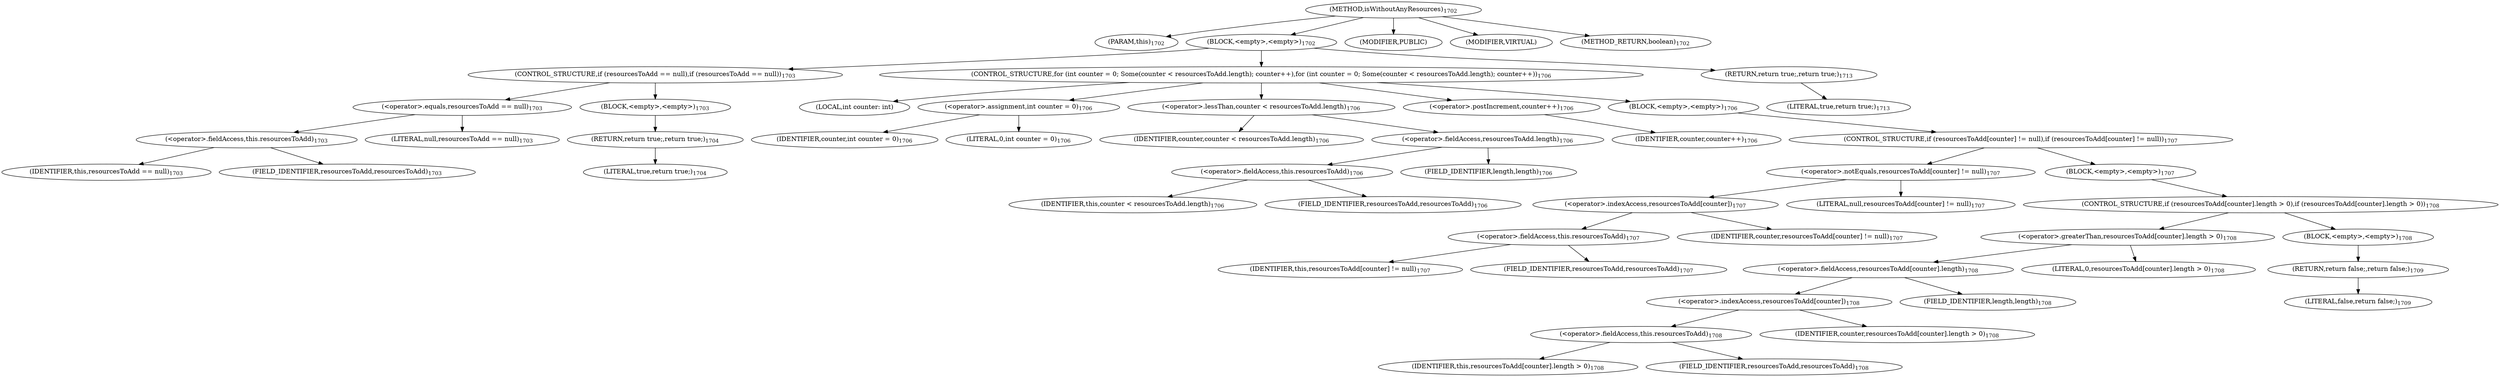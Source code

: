 digraph "isWithoutAnyResources" {  
"4149" [label = <(METHOD,isWithoutAnyResources)<SUB>1702</SUB>> ]
"4150" [label = <(PARAM,this)<SUB>1702</SUB>> ]
"4151" [label = <(BLOCK,&lt;empty&gt;,&lt;empty&gt;)<SUB>1702</SUB>> ]
"4152" [label = <(CONTROL_STRUCTURE,if (resourcesToAdd == null),if (resourcesToAdd == null))<SUB>1703</SUB>> ]
"4153" [label = <(&lt;operator&gt;.equals,resourcesToAdd == null)<SUB>1703</SUB>> ]
"4154" [label = <(&lt;operator&gt;.fieldAccess,this.resourcesToAdd)<SUB>1703</SUB>> ]
"4155" [label = <(IDENTIFIER,this,resourcesToAdd == null)<SUB>1703</SUB>> ]
"4156" [label = <(FIELD_IDENTIFIER,resourcesToAdd,resourcesToAdd)<SUB>1703</SUB>> ]
"4157" [label = <(LITERAL,null,resourcesToAdd == null)<SUB>1703</SUB>> ]
"4158" [label = <(BLOCK,&lt;empty&gt;,&lt;empty&gt;)<SUB>1703</SUB>> ]
"4159" [label = <(RETURN,return true;,return true;)<SUB>1704</SUB>> ]
"4160" [label = <(LITERAL,true,return true;)<SUB>1704</SUB>> ]
"4161" [label = <(CONTROL_STRUCTURE,for (int counter = 0; Some(counter &lt; resourcesToAdd.length); counter++),for (int counter = 0; Some(counter &lt; resourcesToAdd.length); counter++))<SUB>1706</SUB>> ]
"4162" [label = <(LOCAL,int counter: int)> ]
"4163" [label = <(&lt;operator&gt;.assignment,int counter = 0)<SUB>1706</SUB>> ]
"4164" [label = <(IDENTIFIER,counter,int counter = 0)<SUB>1706</SUB>> ]
"4165" [label = <(LITERAL,0,int counter = 0)<SUB>1706</SUB>> ]
"4166" [label = <(&lt;operator&gt;.lessThan,counter &lt; resourcesToAdd.length)<SUB>1706</SUB>> ]
"4167" [label = <(IDENTIFIER,counter,counter &lt; resourcesToAdd.length)<SUB>1706</SUB>> ]
"4168" [label = <(&lt;operator&gt;.fieldAccess,resourcesToAdd.length)<SUB>1706</SUB>> ]
"4169" [label = <(&lt;operator&gt;.fieldAccess,this.resourcesToAdd)<SUB>1706</SUB>> ]
"4170" [label = <(IDENTIFIER,this,counter &lt; resourcesToAdd.length)<SUB>1706</SUB>> ]
"4171" [label = <(FIELD_IDENTIFIER,resourcesToAdd,resourcesToAdd)<SUB>1706</SUB>> ]
"4172" [label = <(FIELD_IDENTIFIER,length,length)<SUB>1706</SUB>> ]
"4173" [label = <(&lt;operator&gt;.postIncrement,counter++)<SUB>1706</SUB>> ]
"4174" [label = <(IDENTIFIER,counter,counter++)<SUB>1706</SUB>> ]
"4175" [label = <(BLOCK,&lt;empty&gt;,&lt;empty&gt;)<SUB>1706</SUB>> ]
"4176" [label = <(CONTROL_STRUCTURE,if (resourcesToAdd[counter] != null),if (resourcesToAdd[counter] != null))<SUB>1707</SUB>> ]
"4177" [label = <(&lt;operator&gt;.notEquals,resourcesToAdd[counter] != null)<SUB>1707</SUB>> ]
"4178" [label = <(&lt;operator&gt;.indexAccess,resourcesToAdd[counter])<SUB>1707</SUB>> ]
"4179" [label = <(&lt;operator&gt;.fieldAccess,this.resourcesToAdd)<SUB>1707</SUB>> ]
"4180" [label = <(IDENTIFIER,this,resourcesToAdd[counter] != null)<SUB>1707</SUB>> ]
"4181" [label = <(FIELD_IDENTIFIER,resourcesToAdd,resourcesToAdd)<SUB>1707</SUB>> ]
"4182" [label = <(IDENTIFIER,counter,resourcesToAdd[counter] != null)<SUB>1707</SUB>> ]
"4183" [label = <(LITERAL,null,resourcesToAdd[counter] != null)<SUB>1707</SUB>> ]
"4184" [label = <(BLOCK,&lt;empty&gt;,&lt;empty&gt;)<SUB>1707</SUB>> ]
"4185" [label = <(CONTROL_STRUCTURE,if (resourcesToAdd[counter].length &gt; 0),if (resourcesToAdd[counter].length &gt; 0))<SUB>1708</SUB>> ]
"4186" [label = <(&lt;operator&gt;.greaterThan,resourcesToAdd[counter].length &gt; 0)<SUB>1708</SUB>> ]
"4187" [label = <(&lt;operator&gt;.fieldAccess,resourcesToAdd[counter].length)<SUB>1708</SUB>> ]
"4188" [label = <(&lt;operator&gt;.indexAccess,resourcesToAdd[counter])<SUB>1708</SUB>> ]
"4189" [label = <(&lt;operator&gt;.fieldAccess,this.resourcesToAdd)<SUB>1708</SUB>> ]
"4190" [label = <(IDENTIFIER,this,resourcesToAdd[counter].length &gt; 0)<SUB>1708</SUB>> ]
"4191" [label = <(FIELD_IDENTIFIER,resourcesToAdd,resourcesToAdd)<SUB>1708</SUB>> ]
"4192" [label = <(IDENTIFIER,counter,resourcesToAdd[counter].length &gt; 0)<SUB>1708</SUB>> ]
"4193" [label = <(FIELD_IDENTIFIER,length,length)<SUB>1708</SUB>> ]
"4194" [label = <(LITERAL,0,resourcesToAdd[counter].length &gt; 0)<SUB>1708</SUB>> ]
"4195" [label = <(BLOCK,&lt;empty&gt;,&lt;empty&gt;)<SUB>1708</SUB>> ]
"4196" [label = <(RETURN,return false;,return false;)<SUB>1709</SUB>> ]
"4197" [label = <(LITERAL,false,return false;)<SUB>1709</SUB>> ]
"4198" [label = <(RETURN,return true;,return true;)<SUB>1713</SUB>> ]
"4199" [label = <(LITERAL,true,return true;)<SUB>1713</SUB>> ]
"4200" [label = <(MODIFIER,PUBLIC)> ]
"4201" [label = <(MODIFIER,VIRTUAL)> ]
"4202" [label = <(METHOD_RETURN,boolean)<SUB>1702</SUB>> ]
  "4149" -> "4150" 
  "4149" -> "4151" 
  "4149" -> "4200" 
  "4149" -> "4201" 
  "4149" -> "4202" 
  "4151" -> "4152" 
  "4151" -> "4161" 
  "4151" -> "4198" 
  "4152" -> "4153" 
  "4152" -> "4158" 
  "4153" -> "4154" 
  "4153" -> "4157" 
  "4154" -> "4155" 
  "4154" -> "4156" 
  "4158" -> "4159" 
  "4159" -> "4160" 
  "4161" -> "4162" 
  "4161" -> "4163" 
  "4161" -> "4166" 
  "4161" -> "4173" 
  "4161" -> "4175" 
  "4163" -> "4164" 
  "4163" -> "4165" 
  "4166" -> "4167" 
  "4166" -> "4168" 
  "4168" -> "4169" 
  "4168" -> "4172" 
  "4169" -> "4170" 
  "4169" -> "4171" 
  "4173" -> "4174" 
  "4175" -> "4176" 
  "4176" -> "4177" 
  "4176" -> "4184" 
  "4177" -> "4178" 
  "4177" -> "4183" 
  "4178" -> "4179" 
  "4178" -> "4182" 
  "4179" -> "4180" 
  "4179" -> "4181" 
  "4184" -> "4185" 
  "4185" -> "4186" 
  "4185" -> "4195" 
  "4186" -> "4187" 
  "4186" -> "4194" 
  "4187" -> "4188" 
  "4187" -> "4193" 
  "4188" -> "4189" 
  "4188" -> "4192" 
  "4189" -> "4190" 
  "4189" -> "4191" 
  "4195" -> "4196" 
  "4196" -> "4197" 
  "4198" -> "4199" 
}
